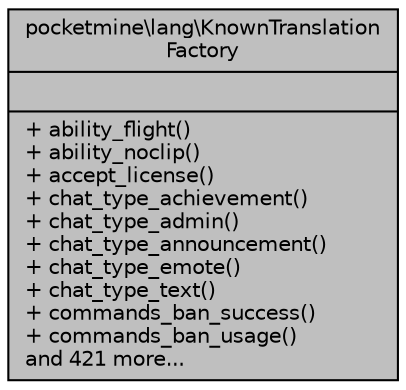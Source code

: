 digraph "pocketmine\lang\KnownTranslationFactory"
{
 // INTERACTIVE_SVG=YES
 // LATEX_PDF_SIZE
  edge [fontname="Helvetica",fontsize="10",labelfontname="Helvetica",labelfontsize="10"];
  node [fontname="Helvetica",fontsize="10",shape=record];
  Node1 [label="{pocketmine\\lang\\KnownTranslation\lFactory\n||+ ability_flight()\l+ ability_noclip()\l+ accept_license()\l+ chat_type_achievement()\l+ chat_type_admin()\l+ chat_type_announcement()\l+ chat_type_emote()\l+ chat_type_text()\l+ commands_ban_success()\l+ commands_ban_usage()\land 421 more...\l}",height=0.2,width=0.4,color="black", fillcolor="grey75", style="filled", fontcolor="black",tooltip=" "];
}
